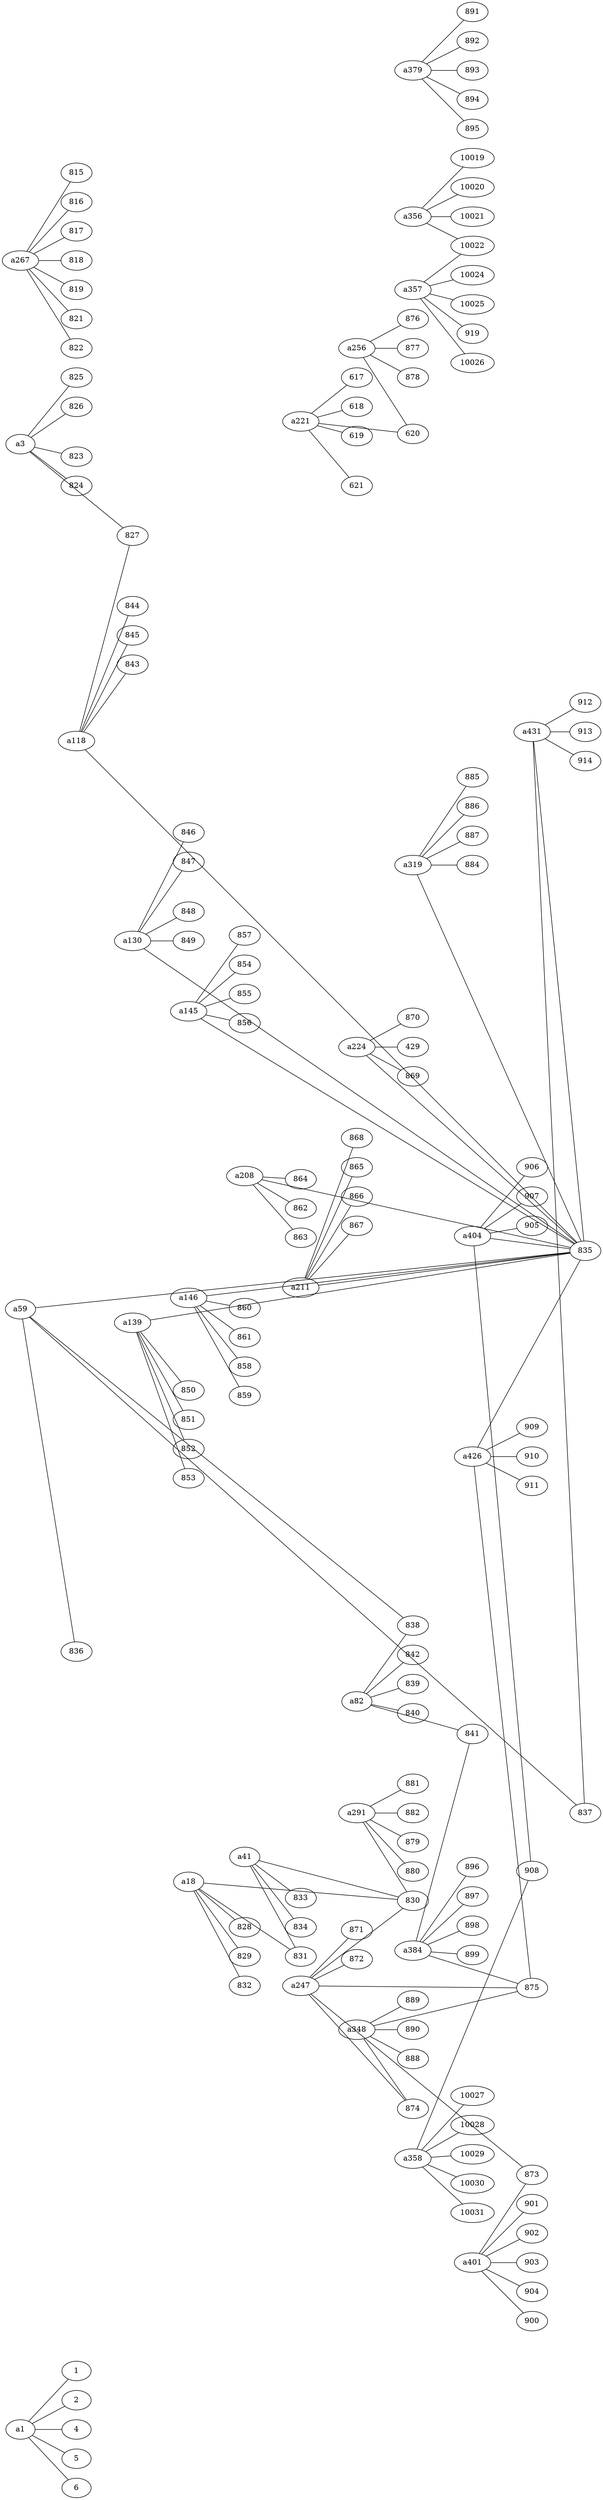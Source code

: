 strict graph  {
rankdir=LR;
splines=false;
a1 [date="4-2-1656", date_year=1656, nodeType=MARRIAGE_ACT, x="-372.5535454671649", y="-220.49494763823748"];
a3 [date="28-2-1656", date_year=1656, nodeType=MARRIAGE_ACT, x="1271.3978345806795", y="603.7355803901844"];
a18 [date="12-2-1657", date_year=1657, nodeType=MARRIAGE_ACT, x="1051.5601780232337", y="990.2548191359389"];
a41 [date="28-7-1658", date_year=1658, nodeType=MARRIAGE_ACT, x="1161.5067818513107", y="556.2464977425525"];
a59 [date="20-4-1659", date_year=1659, nodeType=MARRIAGE_ACT, x="1254.640141559421", y="383.0269540501973"];
a82 [date="20-1-1660", date_year=1660, nodeType=MARRIAGE_ACT, x="-362.8409963208138", y="685.4672358462316"];
a118 [date="17-8-1661", date_year=1661, nodeType=MARRIAGE_ACT, x="1216.9837224283297", y="-6.003654223300771"];
a130 [date="14-2-1662", date_year=1662, nodeType=MARRIAGE_ACT, x="1168.6492106240419", y="293.9625620708974"];
a139 [date="6-8-1662", date_year=1662, nodeType=MARRIAGE_ACT, x="899.4368042787689", y="-386.7158770326163"];
a145 [date="9-4-1663", date_year=1663, nodeType=MARRIAGE_ACT, x="1109.79107450405", y="809.6144319538175"];
a146 [date="9-4-1663", date_year=1663, nodeType=MARRIAGE_ACT, x="507.60872587129944", y="-637.403933411275"];
a208 [date="13-12-1665", date_year=1665, nodeType=MARRIAGE_ACT, x="1101.8353934595611", y="-347.1706976925267"];
a211 [date="7-1-1666", date_year=1666, nodeType=MARRIAGE_ACT, x="775.0661967287438", y="-539.1565349869322"];
a221 [date="23-9-1666", date_year=1666, nodeType=MARRIAGE_ACT, x="-459.1832797168431", y="290.3622548370021"];
a224 [date="14-3-1667", date_year=1667, nodeType=MARRIAGE_ACT, x="-38.583160576518026", y="-553.2080091248208"];
a247 [date="4-10-1668", date_year=1668, nodeType=MARRIAGE_ACT, x="570.9979980407186", y="1040.0696653004725"];
a256 [date="1-7-1669", date_year=1669, nodeType=MARRIAGE_ACT, x="-105.2056865977562", y="931.2827306356351"];
a267 [date="25-2-1670", date_year=1670, nodeType=MARRIAGE_ACT, x="1271.9820053287167", y="-70.1670622121996"];
a291 [date="13-7-1671", date_year=1671, nodeType=MARRIAGE_ACT, x="-145.55829120255487", y="-466.49976082489263"];
a319 [date="20-9-1673", date_year=1673, nodeType=MARRIAGE_ACT, x="-226.0604916243716", y="-260.509888141709"];
a348 [date="20-12-1674", date_year=1674, nodeType=MARRIAGE_ACT, x="-500.0", y="540.0912338307285"];
a356 [date="25-2-1675", date_year=1675, nodeType=MARRIAGE_ACT, x="1299.3299204121286", y="369.55935201581724"];
a357 [date="25-2-1675", date_year=1675, nodeType=MARRIAGE_ACT, x="262.66083169457977", y="1194.930290725566"];
a358 [date="26-2-1675", date_year=1675, nodeType=MARRIAGE_ACT, x="-301.73956230474164", y="942.9321251243673"];
a379 [date="19-4-1676", date_year=1676, nodeType=MARRIAGE_ACT, x="405.90640991723785", y="1202.9707563130942"];
a384 [date="17-8-1676", date_year=1676, nodeType=MARRIAGE_ACT, x="6.345739393088593", y="1051.4162084846002"];
a401 [date="22-4-1677", date_year=1677, nodeType=MARRIAGE_ACT, x="1225.5643287663463", y="148.84588315499857"];
a404 [date="30-5-1677", date_year=1677, nodeType=MARRIAGE_ACT, x="907.8261839754877", y="1110.5264735158116"];
a426 [date="28-12-1677", date_year=1677, nodeType=MARRIAGE_ACT, x="248.02304349726538", y="-492.3209231935076"];
a431 [date="14-3-1678", date_year=1678, nodeType=MARRIAGE_ACT, x="320.0719427185242", y="-521.9620760325256"];
a3 -- a118  [style=invis, weight=1];
a18 -- a291  [style=invis, weight=1];
a18 -- a247  [style=invis, weight=1];
a18 -- a41  [style=invis, weight=2];
a41 -- a291  [style=invis, weight=1];
a41 -- a247  [style=invis, weight=1];
a59 -- a319  [style=invis, weight=1];
a59 -- a118  [style=invis, weight=1];
a59 -- a224  [style=invis, weight=1];
a59 -- a431  [style=invis, weight=2];
a59 -- a130  [style=invis, weight=1];
a59 -- a139  [style=invis, weight=1];
a59 -- a404  [style=invis, weight=1];
a59 -- a426  [style=invis, weight=1];
a59 -- a211  [style=invis, weight=1];
a59 -- a146  [style=invis, weight=1];
a59 -- a82  [style=invis, weight=1];
a59 -- a208  [style=invis, weight=1];
a59 -- a145  [style=invis, weight=1];
a82 -- a384  [style=invis, weight=1];
a118 -- a319  [style=invis, weight=1];
a118 -- a224  [style=invis, weight=1];
a118 -- a431  [style=invis, weight=1];
a118 -- a130  [style=invis, weight=1];
a118 -- a139  [style=invis, weight=1];
a118 -- a404  [style=invis, weight=1];
a118 -- a211  [style=invis, weight=1];
a118 -- a426  [style=invis, weight=1];
a118 -- a146  [style=invis, weight=1];
a118 -- a208  [style=invis, weight=1];
a118 -- a145  [style=invis, weight=1];
a130 -- a319  [style=invis, weight=1];
a130 -- a224  [style=invis, weight=1];
a130 -- a431  [style=invis, weight=1];
a130 -- a139  [style=invis, weight=1];
a130 -- a404  [style=invis, weight=1];
a130 -- a426  [style=invis, weight=1];
a130 -- a211  [style=invis, weight=1];
a130 -- a146  [style=invis, weight=1];
a130 -- a208  [style=invis, weight=1];
a130 -- a145  [style=invis, weight=1];
a139 -- a319  [style=invis, weight=1];
a139 -- a224  [style=invis, weight=1];
a139 -- a431  [style=invis, weight=1];
a139 -- a404  [style=invis, weight=1];
a139 -- a426  [style=invis, weight=1];
a139 -- a211  [style=invis, weight=1];
a139 -- a146  [style=invis, weight=1];
a139 -- a208  [style=invis, weight=1];
a139 -- a145  [style=invis, weight=1];
a145 -- a319  [style=invis, weight=1];
a145 -- a224  [style=invis, weight=1];
a145 -- a431  [style=invis, weight=1];
a145 -- a404  [style=invis, weight=1];
a145 -- a426  [style=invis, weight=1];
a145 -- a211  [style=invis, weight=1];
a145 -- a146  [style=invis, weight=1];
a145 -- a208  [style=invis, weight=1];
a146 -- a319  [style=invis, weight=1];
a146 -- a224  [style=invis, weight=1];
a146 -- a431  [style=invis, weight=1];
a146 -- a404  [style=invis, weight=1];
a146 -- a426  [style=invis, weight=1];
a146 -- a211  [style=invis, weight=1];
a146 -- a208  [style=invis, weight=1];
a208 -- a319  [style=invis, weight=1];
a208 -- a224  [style=invis, weight=1];
a208 -- a431  [style=invis, weight=1];
a208 -- a404  [style=invis, weight=1];
a208 -- a426  [style=invis, weight=1];
a208 -- a211  [style=invis, weight=1];
a211 -- a319  [style=invis, weight=1];
a211 -- a224  [style=invis, weight=1];
a211 -- a431  [style=invis, weight=1];
a211 -- a404  [style=invis, weight=1];
a211 -- a426  [style=invis, weight=1];
a221 -- a256  [style=invis, weight=1];
a224 -- a319  [style=invis, weight=1];
a224 -- a431  [style=invis, weight=1];
a224 -- a404  [style=invis, weight=1];
a224 -- a426  [style=invis, weight=1];
a247 -- a426  [style=invis, weight=1];
a247 -- a291  [style=invis, weight=1];
a247 -- a348  [style=invis, weight=2];
a247 -- a401  [style=invis, weight=1];
a247 -- a384  [style=invis, weight=1];
a319 -- a431  [style=invis, weight=1];
a319 -- a404  [style=invis, weight=1];
a319 -- a426  [style=invis, weight=1];
a348 -- a384  [style=invis, weight=1];
a348 -- a426  [style=invis, weight=1];
a356 -- a357  [style=invis, weight=1];
a358 -- a404  [style=invis, weight=1];
a384 -- a426  [style=invis, weight=1];
a404 -- a431  [style=invis, weight=1];
a404 -- a426  [style=invis, weight=1];
a426 -- a431  [style=invis, weight=1];
1;
a1 -- 1  [dir=none];
2;
a1 -- 2  [dir=none];
4;
a1 -- 4  [dir=none];
5;
a1 -- 5  [dir=none];
6;
a1 -- 6  [dir=none];
823;
a3 -- 823  [dir=none];
824;
a3 -- 824  [dir=none];
825;
a3 -- 825  [dir=none];
826;
a3 -- 826  [dir=none];
827;
a3 -- 827  [dir=none];
subgraph  {
rank=same;
a1;
a3;
}

828;
a18 -- 828  [dir=none];
829;
a18 -- 829  [dir=none];
830;
a18 -- 830  [dir=none];
831;
a18 -- 831  [dir=none];
832;
a18 -- 832  [dir=none];
subgraph  {
rank=same;
a18;
}

830;
a41 -- 830  [dir=none];
831;
a41 -- 831  [dir=none];
833;
a41 -- 833  [dir=none];
834;
a41 -- 834  [dir=none];
subgraph  {
rank=same;
a41;
}

835;
a59 -- 835  [dir=none];
836;
a59 -- 836  [dir=none];
837;
a59 -- 837  [dir=none];
838;
a59 -- 838  [dir=none];
subgraph  {
rank=same;
a59;
}

838;
a82 -- 838  [dir=none];
839;
a82 -- 839  [dir=none];
840;
a82 -- 840  [dir=none];
841;
a82 -- 841  [dir=none];
842;
a82 -- 842  [dir=none];
subgraph  {
rank=same;
a82;
}

827;
a118 -- 827  [dir=none];
835;
a118 -- 835  [dir=none];
843;
a118 -- 843  [dir=none];
844;
a118 -- 844  [dir=none];
845;
a118 -- 845  [dir=none];
subgraph  {
rank=same;
a118;
}

835;
a130 -- 835  [dir=none];
846;
a130 -- 846  [dir=none];
847;
a130 -- 847  [dir=none];
848;
a130 -- 848  [dir=none];
849;
a130 -- 849  [dir=none];
835;
a139 -- 835  [dir=none];
850;
a139 -- 850  [dir=none];
851;
a139 -- 851  [dir=none];
852;
a139 -- 852  [dir=none];
853;
a139 -- 853  [dir=none];
subgraph  {
rank=same;
a130;
a139;
}

835;
a146 -- 835  [dir=none];
858;
a146 -- 858  [dir=none];
859;
a146 -- 859  [dir=none];
860;
a146 -- 860  [dir=none];
861;
a146 -- 861  [dir=none];
835;
a145 -- 835  [dir=none];
854;
a145 -- 854  [dir=none];
855;
a145 -- 855  [dir=none];
856;
a145 -- 856  [dir=none];
857;
a145 -- 857  [dir=none];
subgraph  {
rank=same;
a146;
a145;
}

835;
a208 -- 835  [dir=none];
862;
a208 -- 862  [dir=none];
863;
a208 -- 863  [dir=none];
864;
a208 -- 864  [dir=none];
subgraph  {
rank=same;
a208;
}

617;
a221 -- 617  [dir=none];
618;
a221 -- 618  [dir=none];
619;
a221 -- 619  [dir=none];
620;
a221 -- 620  [dir=none];
621;
a221 -- 621  [dir=none];
835;
a211 -- 835  [dir=none];
865;
a211 -- 865  [dir=none];
866;
a211 -- 866  [dir=none];
867;
a211 -- 867  [dir=none];
868;
a211 -- 868  [dir=none];
subgraph  {
rank=same;
a221;
a211;
}

835;
a224 -- 835  [dir=none];
429;
a224 -- 429  [dir=none];
869;
a224 -- 869  [dir=none];
870;
a224 -- 870  [dir=none];
subgraph  {
rank=same;
a224;
}

830;
a247 -- 830  [dir=none];
871;
a247 -- 871  [dir=none];
872;
a247 -- 872  [dir=none];
873;
a247 -- 873  [dir=none];
874;
a247 -- 874  [dir=none];
875;
a247 -- 875  [dir=none];
subgraph  {
rank=same;
a247;
}

620;
a256 -- 620  [dir=none];
876;
a256 -- 876  [dir=none];
877;
a256 -- 877  [dir=none];
878;
a256 -- 878  [dir=none];
subgraph  {
rank=same;
a256;
}

815;
a267 -- 815  [dir=none];
816;
a267 -- 816  [dir=none];
817;
a267 -- 817  [dir=none];
818;
a267 -- 818  [dir=none];
819;
a267 -- 819  [dir=none];
821;
a267 -- 821  [dir=none];
822;
a267 -- 822  [dir=none];
subgraph  {
rank=same;
a267;
}

830;
a291 -- 830  [dir=none];
879;
a291 -- 879  [dir=none];
880;
a291 -- 880  [dir=none];
881;
a291 -- 881  [dir=none];
882;
a291 -- 882  [dir=none];
subgraph  {
rank=same;
a291;
}

835;
a319 -- 835  [dir=none];
884;
a319 -- 884  [dir=none];
885;
a319 -- 885  [dir=none];
886;
a319 -- 886  [dir=none];
887;
a319 -- 887  [dir=none];
subgraph  {
rank=same;
a319;
}

874;
a348 -- 874  [dir=none];
875;
a348 -- 875  [dir=none];
888;
a348 -- 888  [dir=none];
889;
a348 -- 889  [dir=none];
890;
a348 -- 890  [dir=none];
subgraph  {
rank=same;
a348;
}

10019;
a356 -- 10019  [dir=none];
10020;
a356 -- 10020  [dir=none];
10021;
a356 -- 10021  [dir=none];
10022;
a356 -- 10022  [dir=none];
10022;
a357 -- 10022  [dir=none];
10024;
a357 -- 10024  [dir=none];
10025;
a357 -- 10025  [dir=none];
919;
a357 -- 919  [dir=none];
10026;
a357 -- 10026  [dir=none];
10027;
a358 -- 10027  [dir=none];
10028;
a358 -- 10028  [dir=none];
10029;
a358 -- 10029  [dir=none];
10030;
a358 -- 10030  [dir=none];
10031;
a358 -- 10031  [dir=none];
908;
a358 -- 908  [dir=none];
subgraph  {
rank=same;
a356;
a357;
a358;
}

891;
a379 -- 891  [dir=none];
892;
a379 -- 892  [dir=none];
893;
a379 -- 893  [dir=none];
894;
a379 -- 894  [dir=none];
895;
a379 -- 895  [dir=none];
841;
a384 -- 841  [dir=none];
875;
a384 -- 875  [dir=none];
896;
a384 -- 896  [dir=none];
897;
a384 -- 897  [dir=none];
898;
a384 -- 898  [dir=none];
899;
a384 -- 899  [dir=none];
subgraph  {
rank=same;
a379;
a384;
}

873;
a401 -- 873  [dir=none];
900;
a401 -- 900  [dir=none];
901;
a401 -- 901  [dir=none];
902;
a401 -- 902  [dir=none];
903;
a401 -- 903  [dir=none];
904;
a401 -- 904  [dir=none];
835;
a426 -- 835  [dir=none];
875;
a426 -- 875  [dir=none];
909;
a426 -- 909  [dir=none];
910;
a426 -- 910  [dir=none];
911;
a426 -- 911  [dir=none];
835;
a404 -- 835  [dir=none];
908;
a404 -- 908  [dir=none];
905;
a404 -- 905  [dir=none];
906;
a404 -- 906  [dir=none];
907;
a404 -- 907  [dir=none];
subgraph  {
rank=same;
a401;
a426;
a404;
}

835;
a431 -- 835  [dir=none];
837;
a431 -- 837  [dir=none];
912;
a431 -- 912  [dir=none];
913;
a431 -- 913  [dir=none];
914;
a431 -- 914  [dir=none];
subgraph  {
rank=same;
a431;
}

}
